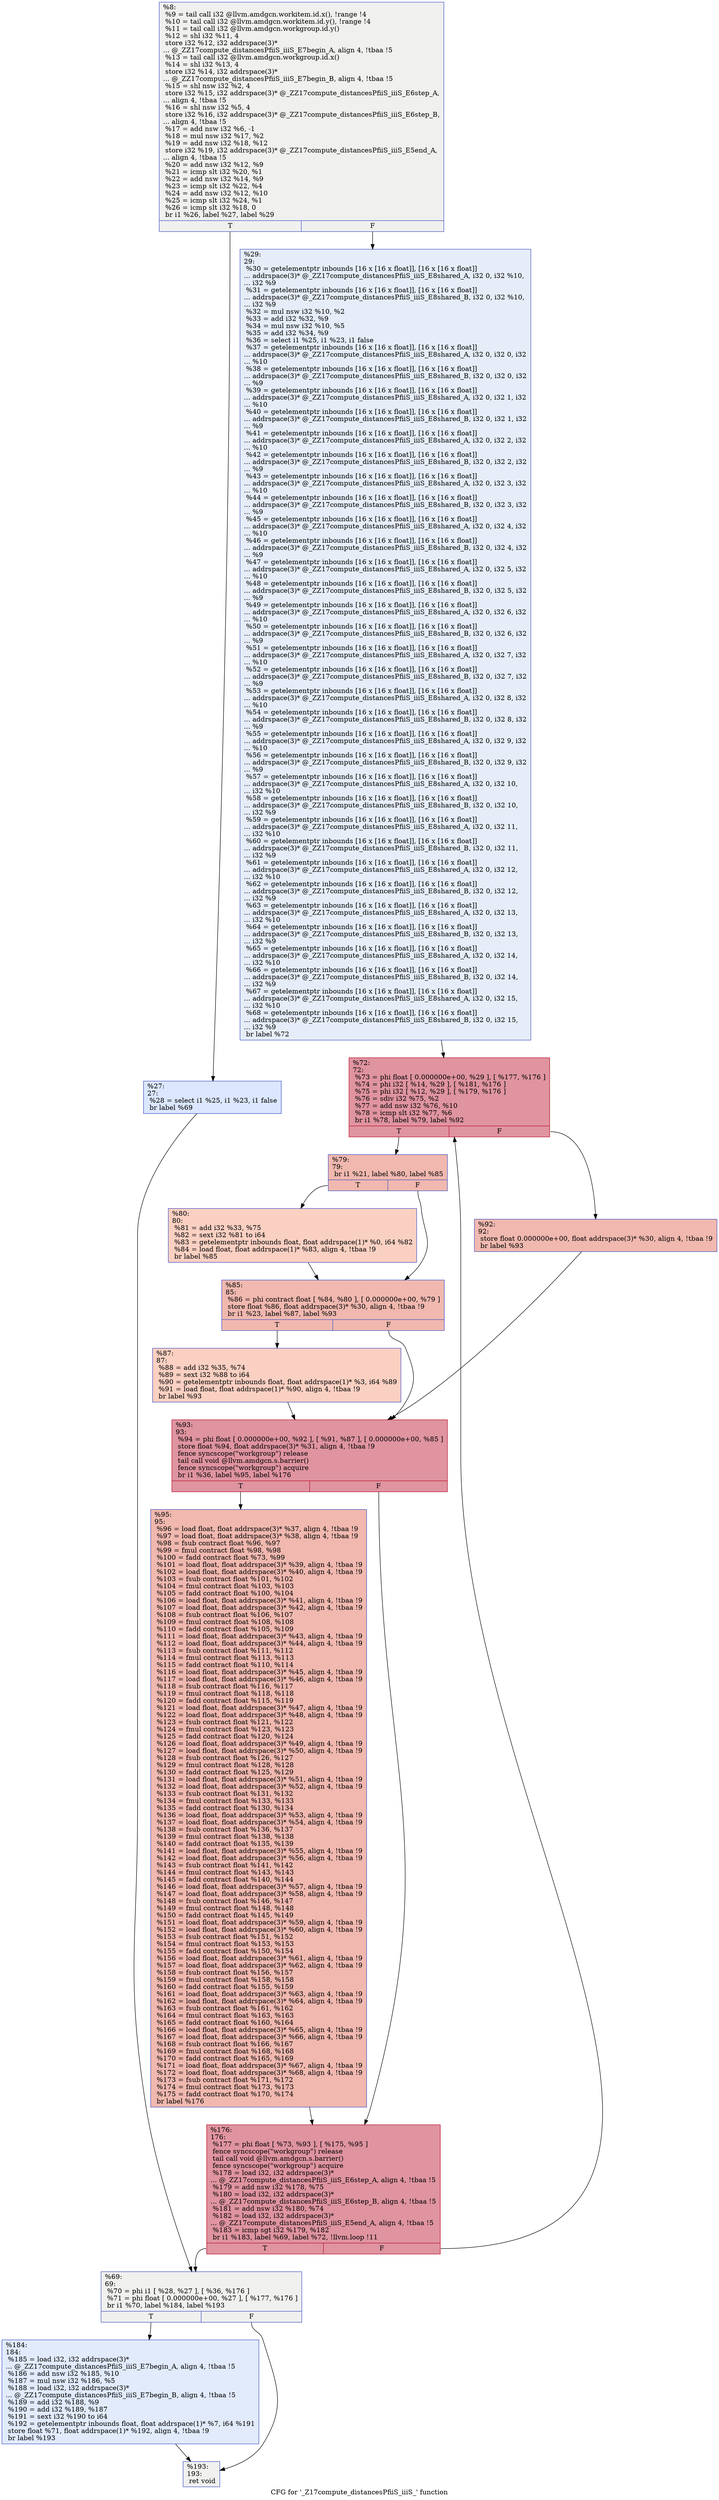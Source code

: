 digraph "CFG for '_Z17compute_distancesPfiiS_iiiS_' function" {
	label="CFG for '_Z17compute_distancesPfiiS_iiiS_' function";

	Node0x59294c0 [shape=record,color="#3d50c3ff", style=filled, fillcolor="#dedcdb70",label="{%8:\l  %9 = tail call i32 @llvm.amdgcn.workitem.id.x(), !range !4\l  %10 = tail call i32 @llvm.amdgcn.workitem.id.y(), !range !4\l  %11 = tail call i32 @llvm.amdgcn.workgroup.id.y()\l  %12 = shl i32 %11, 4\l  store i32 %12, i32 addrspace(3)*\l... @_ZZ17compute_distancesPfiiS_iiiS_E7begin_A, align 4, !tbaa !5\l  %13 = tail call i32 @llvm.amdgcn.workgroup.id.x()\l  %14 = shl i32 %13, 4\l  store i32 %14, i32 addrspace(3)*\l... @_ZZ17compute_distancesPfiiS_iiiS_E7begin_B, align 4, !tbaa !5\l  %15 = shl nsw i32 %2, 4\l  store i32 %15, i32 addrspace(3)* @_ZZ17compute_distancesPfiiS_iiiS_E6step_A,\l... align 4, !tbaa !5\l  %16 = shl nsw i32 %5, 4\l  store i32 %16, i32 addrspace(3)* @_ZZ17compute_distancesPfiiS_iiiS_E6step_B,\l... align 4, !tbaa !5\l  %17 = add nsw i32 %6, -1\l  %18 = mul nsw i32 %17, %2\l  %19 = add nsw i32 %18, %12\l  store i32 %19, i32 addrspace(3)* @_ZZ17compute_distancesPfiiS_iiiS_E5end_A,\l... align 4, !tbaa !5\l  %20 = add nsw i32 %12, %9\l  %21 = icmp slt i32 %20, %1\l  %22 = add nsw i32 %14, %9\l  %23 = icmp slt i32 %22, %4\l  %24 = add nsw i32 %12, %10\l  %25 = icmp slt i32 %24, %1\l  %26 = icmp slt i32 %18, 0\l  br i1 %26, label %27, label %29\l|{<s0>T|<s1>F}}"];
	Node0x59294c0:s0 -> Node0x592b7e0;
	Node0x59294c0:s1 -> Node0x592c860;
	Node0x592b7e0 [shape=record,color="#3d50c3ff", style=filled, fillcolor="#aec9fc70",label="{%27:\l27:                                               \l  %28 = select i1 %25, i1 %23, i1 false\l  br label %69\l}"];
	Node0x592b7e0 -> Node0x592ca80;
	Node0x592c860 [shape=record,color="#3d50c3ff", style=filled, fillcolor="#c7d7f070",label="{%29:\l29:                                               \l  %30 = getelementptr inbounds [16 x [16 x float]], [16 x [16 x float]]\l... addrspace(3)* @_ZZ17compute_distancesPfiiS_iiiS_E8shared_A, i32 0, i32 %10,\l... i32 %9\l  %31 = getelementptr inbounds [16 x [16 x float]], [16 x [16 x float]]\l... addrspace(3)* @_ZZ17compute_distancesPfiiS_iiiS_E8shared_B, i32 0, i32 %10,\l... i32 %9\l  %32 = mul nsw i32 %10, %2\l  %33 = add i32 %32, %9\l  %34 = mul nsw i32 %10, %5\l  %35 = add i32 %34, %9\l  %36 = select i1 %25, i1 %23, i1 false\l  %37 = getelementptr inbounds [16 x [16 x float]], [16 x [16 x float]]\l... addrspace(3)* @_ZZ17compute_distancesPfiiS_iiiS_E8shared_A, i32 0, i32 0, i32\l... %10\l  %38 = getelementptr inbounds [16 x [16 x float]], [16 x [16 x float]]\l... addrspace(3)* @_ZZ17compute_distancesPfiiS_iiiS_E8shared_B, i32 0, i32 0, i32\l... %9\l  %39 = getelementptr inbounds [16 x [16 x float]], [16 x [16 x float]]\l... addrspace(3)* @_ZZ17compute_distancesPfiiS_iiiS_E8shared_A, i32 0, i32 1, i32\l... %10\l  %40 = getelementptr inbounds [16 x [16 x float]], [16 x [16 x float]]\l... addrspace(3)* @_ZZ17compute_distancesPfiiS_iiiS_E8shared_B, i32 0, i32 1, i32\l... %9\l  %41 = getelementptr inbounds [16 x [16 x float]], [16 x [16 x float]]\l... addrspace(3)* @_ZZ17compute_distancesPfiiS_iiiS_E8shared_A, i32 0, i32 2, i32\l... %10\l  %42 = getelementptr inbounds [16 x [16 x float]], [16 x [16 x float]]\l... addrspace(3)* @_ZZ17compute_distancesPfiiS_iiiS_E8shared_B, i32 0, i32 2, i32\l... %9\l  %43 = getelementptr inbounds [16 x [16 x float]], [16 x [16 x float]]\l... addrspace(3)* @_ZZ17compute_distancesPfiiS_iiiS_E8shared_A, i32 0, i32 3, i32\l... %10\l  %44 = getelementptr inbounds [16 x [16 x float]], [16 x [16 x float]]\l... addrspace(3)* @_ZZ17compute_distancesPfiiS_iiiS_E8shared_B, i32 0, i32 3, i32\l... %9\l  %45 = getelementptr inbounds [16 x [16 x float]], [16 x [16 x float]]\l... addrspace(3)* @_ZZ17compute_distancesPfiiS_iiiS_E8shared_A, i32 0, i32 4, i32\l... %10\l  %46 = getelementptr inbounds [16 x [16 x float]], [16 x [16 x float]]\l... addrspace(3)* @_ZZ17compute_distancesPfiiS_iiiS_E8shared_B, i32 0, i32 4, i32\l... %9\l  %47 = getelementptr inbounds [16 x [16 x float]], [16 x [16 x float]]\l... addrspace(3)* @_ZZ17compute_distancesPfiiS_iiiS_E8shared_A, i32 0, i32 5, i32\l... %10\l  %48 = getelementptr inbounds [16 x [16 x float]], [16 x [16 x float]]\l... addrspace(3)* @_ZZ17compute_distancesPfiiS_iiiS_E8shared_B, i32 0, i32 5, i32\l... %9\l  %49 = getelementptr inbounds [16 x [16 x float]], [16 x [16 x float]]\l... addrspace(3)* @_ZZ17compute_distancesPfiiS_iiiS_E8shared_A, i32 0, i32 6, i32\l... %10\l  %50 = getelementptr inbounds [16 x [16 x float]], [16 x [16 x float]]\l... addrspace(3)* @_ZZ17compute_distancesPfiiS_iiiS_E8shared_B, i32 0, i32 6, i32\l... %9\l  %51 = getelementptr inbounds [16 x [16 x float]], [16 x [16 x float]]\l... addrspace(3)* @_ZZ17compute_distancesPfiiS_iiiS_E8shared_A, i32 0, i32 7, i32\l... %10\l  %52 = getelementptr inbounds [16 x [16 x float]], [16 x [16 x float]]\l... addrspace(3)* @_ZZ17compute_distancesPfiiS_iiiS_E8shared_B, i32 0, i32 7, i32\l... %9\l  %53 = getelementptr inbounds [16 x [16 x float]], [16 x [16 x float]]\l... addrspace(3)* @_ZZ17compute_distancesPfiiS_iiiS_E8shared_A, i32 0, i32 8, i32\l... %10\l  %54 = getelementptr inbounds [16 x [16 x float]], [16 x [16 x float]]\l... addrspace(3)* @_ZZ17compute_distancesPfiiS_iiiS_E8shared_B, i32 0, i32 8, i32\l... %9\l  %55 = getelementptr inbounds [16 x [16 x float]], [16 x [16 x float]]\l... addrspace(3)* @_ZZ17compute_distancesPfiiS_iiiS_E8shared_A, i32 0, i32 9, i32\l... %10\l  %56 = getelementptr inbounds [16 x [16 x float]], [16 x [16 x float]]\l... addrspace(3)* @_ZZ17compute_distancesPfiiS_iiiS_E8shared_B, i32 0, i32 9, i32\l... %9\l  %57 = getelementptr inbounds [16 x [16 x float]], [16 x [16 x float]]\l... addrspace(3)* @_ZZ17compute_distancesPfiiS_iiiS_E8shared_A, i32 0, i32 10,\l... i32 %10\l  %58 = getelementptr inbounds [16 x [16 x float]], [16 x [16 x float]]\l... addrspace(3)* @_ZZ17compute_distancesPfiiS_iiiS_E8shared_B, i32 0, i32 10,\l... i32 %9\l  %59 = getelementptr inbounds [16 x [16 x float]], [16 x [16 x float]]\l... addrspace(3)* @_ZZ17compute_distancesPfiiS_iiiS_E8shared_A, i32 0, i32 11,\l... i32 %10\l  %60 = getelementptr inbounds [16 x [16 x float]], [16 x [16 x float]]\l... addrspace(3)* @_ZZ17compute_distancesPfiiS_iiiS_E8shared_B, i32 0, i32 11,\l... i32 %9\l  %61 = getelementptr inbounds [16 x [16 x float]], [16 x [16 x float]]\l... addrspace(3)* @_ZZ17compute_distancesPfiiS_iiiS_E8shared_A, i32 0, i32 12,\l... i32 %10\l  %62 = getelementptr inbounds [16 x [16 x float]], [16 x [16 x float]]\l... addrspace(3)* @_ZZ17compute_distancesPfiiS_iiiS_E8shared_B, i32 0, i32 12,\l... i32 %9\l  %63 = getelementptr inbounds [16 x [16 x float]], [16 x [16 x float]]\l... addrspace(3)* @_ZZ17compute_distancesPfiiS_iiiS_E8shared_A, i32 0, i32 13,\l... i32 %10\l  %64 = getelementptr inbounds [16 x [16 x float]], [16 x [16 x float]]\l... addrspace(3)* @_ZZ17compute_distancesPfiiS_iiiS_E8shared_B, i32 0, i32 13,\l... i32 %9\l  %65 = getelementptr inbounds [16 x [16 x float]], [16 x [16 x float]]\l... addrspace(3)* @_ZZ17compute_distancesPfiiS_iiiS_E8shared_A, i32 0, i32 14,\l... i32 %10\l  %66 = getelementptr inbounds [16 x [16 x float]], [16 x [16 x float]]\l... addrspace(3)* @_ZZ17compute_distancesPfiiS_iiiS_E8shared_B, i32 0, i32 14,\l... i32 %9\l  %67 = getelementptr inbounds [16 x [16 x float]], [16 x [16 x float]]\l... addrspace(3)* @_ZZ17compute_distancesPfiiS_iiiS_E8shared_A, i32 0, i32 15,\l... i32 %10\l  %68 = getelementptr inbounds [16 x [16 x float]], [16 x [16 x float]]\l... addrspace(3)* @_ZZ17compute_distancesPfiiS_iiiS_E8shared_B, i32 0, i32 15,\l... i32 %9\l  br label %72\l}"];
	Node0x592c860 -> Node0x592b790;
	Node0x592ca80 [shape=record,color="#3d50c3ff", style=filled, fillcolor="#dedcdb70",label="{%69:\l69:                                               \l  %70 = phi i1 [ %28, %27 ], [ %36, %176 ]\l  %71 = phi float [ 0.000000e+00, %27 ], [ %177, %176 ]\l  br i1 %70, label %184, label %193\l|{<s0>T|<s1>F}}"];
	Node0x592ca80:s0 -> Node0x592ff40;
	Node0x592ca80:s1 -> Node0x592ffd0;
	Node0x592b790 [shape=record,color="#b70d28ff", style=filled, fillcolor="#b70d2870",label="{%72:\l72:                                               \l  %73 = phi float [ 0.000000e+00, %29 ], [ %177, %176 ]\l  %74 = phi i32 [ %14, %29 ], [ %181, %176 ]\l  %75 = phi i32 [ %12, %29 ], [ %179, %176 ]\l  %76 = sdiv i32 %75, %2\l  %77 = add nsw i32 %76, %10\l  %78 = icmp slt i32 %77, %6\l  br i1 %78, label %79, label %92\l|{<s0>T|<s1>F}}"];
	Node0x592b790:s0 -> Node0x5930570;
	Node0x592b790:s1 -> Node0x5930600;
	Node0x5930570 [shape=record,color="#3d50c3ff", style=filled, fillcolor="#dc5d4a70",label="{%79:\l79:                                               \l  br i1 %21, label %80, label %85\l|{<s0>T|<s1>F}}"];
	Node0x5930570:s0 -> Node0x5930740;
	Node0x5930570:s1 -> Node0x5930790;
	Node0x5930740 [shape=record,color="#3d50c3ff", style=filled, fillcolor="#f3947570",label="{%80:\l80:                                               \l  %81 = add i32 %33, %75\l  %82 = sext i32 %81 to i64\l  %83 = getelementptr inbounds float, float addrspace(1)* %0, i64 %82\l  %84 = load float, float addrspace(1)* %83, align 4, !tbaa !9\l  br label %85\l}"];
	Node0x5930740 -> Node0x5930790;
	Node0x5930790 [shape=record,color="#3d50c3ff", style=filled, fillcolor="#dc5d4a70",label="{%85:\l85:                                               \l  %86 = phi contract float [ %84, %80 ], [ 0.000000e+00, %79 ]\l  store float %86, float addrspace(3)* %30, align 4, !tbaa !9\l  br i1 %23, label %87, label %93\l|{<s0>T|<s1>F}}"];
	Node0x5930790:s0 -> Node0x59313d0;
	Node0x5930790:s1 -> Node0x5931420;
	Node0x59313d0 [shape=record,color="#3d50c3ff", style=filled, fillcolor="#f3947570",label="{%87:\l87:                                               \l  %88 = add i32 %35, %74\l  %89 = sext i32 %88 to i64\l  %90 = getelementptr inbounds float, float addrspace(1)* %3, i64 %89\l  %91 = load float, float addrspace(1)* %90, align 4, !tbaa !9\l  br label %93\l}"];
	Node0x59313d0 -> Node0x5931420;
	Node0x5930600 [shape=record,color="#3d50c3ff", style=filled, fillcolor="#dc5d4a70",label="{%92:\l92:                                               \l  store float 0.000000e+00, float addrspace(3)* %30, align 4, !tbaa !9\l  br label %93\l}"];
	Node0x5930600 -> Node0x5931420;
	Node0x5931420 [shape=record,color="#b70d28ff", style=filled, fillcolor="#b70d2870",label="{%93:\l93:                                               \l  %94 = phi float [ 0.000000e+00, %92 ], [ %91, %87 ], [ 0.000000e+00, %85 ]\l  store float %94, float addrspace(3)* %31, align 4, !tbaa !9\l  fence syncscope(\"workgroup\") release\l  tail call void @llvm.amdgcn.s.barrier()\l  fence syncscope(\"workgroup\") acquire\l  br i1 %36, label %95, label %176\l|{<s0>T|<s1>F}}"];
	Node0x5931420:s0 -> Node0x5931cd0;
	Node0x5931420:s1 -> Node0x592f2d0;
	Node0x5931cd0 [shape=record,color="#3d50c3ff", style=filled, fillcolor="#dc5d4a70",label="{%95:\l95:                                               \l  %96 = load float, float addrspace(3)* %37, align 4, !tbaa !9\l  %97 = load float, float addrspace(3)* %38, align 4, !tbaa !9\l  %98 = fsub contract float %96, %97\l  %99 = fmul contract float %98, %98\l  %100 = fadd contract float %73, %99\l  %101 = load float, float addrspace(3)* %39, align 4, !tbaa !9\l  %102 = load float, float addrspace(3)* %40, align 4, !tbaa !9\l  %103 = fsub contract float %101, %102\l  %104 = fmul contract float %103, %103\l  %105 = fadd contract float %100, %104\l  %106 = load float, float addrspace(3)* %41, align 4, !tbaa !9\l  %107 = load float, float addrspace(3)* %42, align 4, !tbaa !9\l  %108 = fsub contract float %106, %107\l  %109 = fmul contract float %108, %108\l  %110 = fadd contract float %105, %109\l  %111 = load float, float addrspace(3)* %43, align 4, !tbaa !9\l  %112 = load float, float addrspace(3)* %44, align 4, !tbaa !9\l  %113 = fsub contract float %111, %112\l  %114 = fmul contract float %113, %113\l  %115 = fadd contract float %110, %114\l  %116 = load float, float addrspace(3)* %45, align 4, !tbaa !9\l  %117 = load float, float addrspace(3)* %46, align 4, !tbaa !9\l  %118 = fsub contract float %116, %117\l  %119 = fmul contract float %118, %118\l  %120 = fadd contract float %115, %119\l  %121 = load float, float addrspace(3)* %47, align 4, !tbaa !9\l  %122 = load float, float addrspace(3)* %48, align 4, !tbaa !9\l  %123 = fsub contract float %121, %122\l  %124 = fmul contract float %123, %123\l  %125 = fadd contract float %120, %124\l  %126 = load float, float addrspace(3)* %49, align 4, !tbaa !9\l  %127 = load float, float addrspace(3)* %50, align 4, !tbaa !9\l  %128 = fsub contract float %126, %127\l  %129 = fmul contract float %128, %128\l  %130 = fadd contract float %125, %129\l  %131 = load float, float addrspace(3)* %51, align 4, !tbaa !9\l  %132 = load float, float addrspace(3)* %52, align 4, !tbaa !9\l  %133 = fsub contract float %131, %132\l  %134 = fmul contract float %133, %133\l  %135 = fadd contract float %130, %134\l  %136 = load float, float addrspace(3)* %53, align 4, !tbaa !9\l  %137 = load float, float addrspace(3)* %54, align 4, !tbaa !9\l  %138 = fsub contract float %136, %137\l  %139 = fmul contract float %138, %138\l  %140 = fadd contract float %135, %139\l  %141 = load float, float addrspace(3)* %55, align 4, !tbaa !9\l  %142 = load float, float addrspace(3)* %56, align 4, !tbaa !9\l  %143 = fsub contract float %141, %142\l  %144 = fmul contract float %143, %143\l  %145 = fadd contract float %140, %144\l  %146 = load float, float addrspace(3)* %57, align 4, !tbaa !9\l  %147 = load float, float addrspace(3)* %58, align 4, !tbaa !9\l  %148 = fsub contract float %146, %147\l  %149 = fmul contract float %148, %148\l  %150 = fadd contract float %145, %149\l  %151 = load float, float addrspace(3)* %59, align 4, !tbaa !9\l  %152 = load float, float addrspace(3)* %60, align 4, !tbaa !9\l  %153 = fsub contract float %151, %152\l  %154 = fmul contract float %153, %153\l  %155 = fadd contract float %150, %154\l  %156 = load float, float addrspace(3)* %61, align 4, !tbaa !9\l  %157 = load float, float addrspace(3)* %62, align 4, !tbaa !9\l  %158 = fsub contract float %156, %157\l  %159 = fmul contract float %158, %158\l  %160 = fadd contract float %155, %159\l  %161 = load float, float addrspace(3)* %63, align 4, !tbaa !9\l  %162 = load float, float addrspace(3)* %64, align 4, !tbaa !9\l  %163 = fsub contract float %161, %162\l  %164 = fmul contract float %163, %163\l  %165 = fadd contract float %160, %164\l  %166 = load float, float addrspace(3)* %65, align 4, !tbaa !9\l  %167 = load float, float addrspace(3)* %66, align 4, !tbaa !9\l  %168 = fsub contract float %166, %167\l  %169 = fmul contract float %168, %168\l  %170 = fadd contract float %165, %169\l  %171 = load float, float addrspace(3)* %67, align 4, !tbaa !9\l  %172 = load float, float addrspace(3)* %68, align 4, !tbaa !9\l  %173 = fsub contract float %171, %172\l  %174 = fmul contract float %173, %173\l  %175 = fadd contract float %170, %174\l  br label %176\l}"];
	Node0x5931cd0 -> Node0x592f2d0;
	Node0x592f2d0 [shape=record,color="#b70d28ff", style=filled, fillcolor="#b70d2870",label="{%176:\l176:                                              \l  %177 = phi float [ %73, %93 ], [ %175, %95 ]\l  fence syncscope(\"workgroup\") release\l  tail call void @llvm.amdgcn.s.barrier()\l  fence syncscope(\"workgroup\") acquire\l  %178 = load i32, i32 addrspace(3)*\l... @_ZZ17compute_distancesPfiiS_iiiS_E6step_A, align 4, !tbaa !5\l  %179 = add nsw i32 %178, %75\l  %180 = load i32, i32 addrspace(3)*\l... @_ZZ17compute_distancesPfiiS_iiiS_E6step_B, align 4, !tbaa !5\l  %181 = add nsw i32 %180, %74\l  %182 = load i32, i32 addrspace(3)*\l... @_ZZ17compute_distancesPfiiS_iiiS_E5end_A, align 4, !tbaa !5\l  %183 = icmp sgt i32 %179, %182\l  br i1 %183, label %69, label %72, !llvm.loop !11\l|{<s0>T|<s1>F}}"];
	Node0x592f2d0:s0 -> Node0x592ca80;
	Node0x592f2d0:s1 -> Node0x592b790;
	Node0x592ff40 [shape=record,color="#3d50c3ff", style=filled, fillcolor="#bbd1f870",label="{%184:\l184:                                              \l  %185 = load i32, i32 addrspace(3)*\l... @_ZZ17compute_distancesPfiiS_iiiS_E7begin_A, align 4, !tbaa !5\l  %186 = add nsw i32 %185, %10\l  %187 = mul nsw i32 %186, %5\l  %188 = load i32, i32 addrspace(3)*\l... @_ZZ17compute_distancesPfiiS_iiiS_E7begin_B, align 4, !tbaa !5\l  %189 = add i32 %188, %9\l  %190 = add i32 %189, %187\l  %191 = sext i32 %190 to i64\l  %192 = getelementptr inbounds float, float addrspace(1)* %7, i64 %191\l  store float %71, float addrspace(1)* %192, align 4, !tbaa !9\l  br label %193\l}"];
	Node0x592ff40 -> Node0x592ffd0;
	Node0x592ffd0 [shape=record,color="#3d50c3ff", style=filled, fillcolor="#dedcdb70",label="{%193:\l193:                                              \l  ret void\l}"];
}
